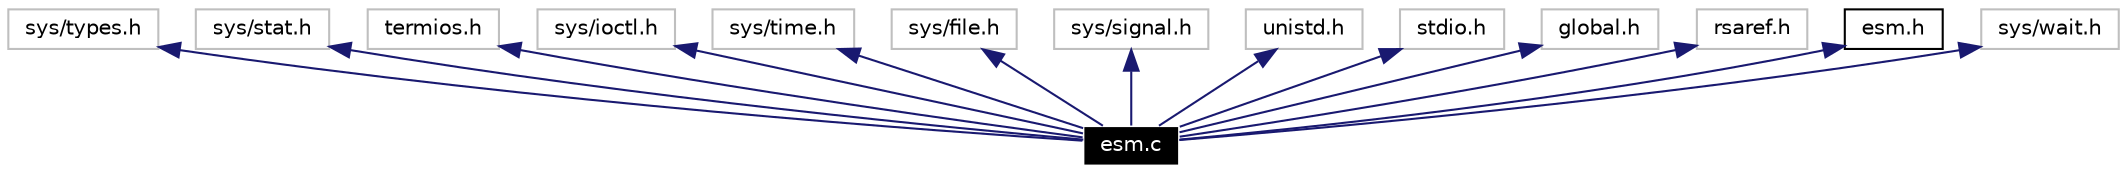 digraph G
{
  edge [fontname="Helvetica",fontsize=10,labelfontname="Helvetica",labelfontsize=10];
  node [fontname="Helvetica",fontsize=10,shape=record];
  Node227 [label="esm.c",height=0.2,width=0.4,color="white", fillcolor="black", style="filled" fontcolor="white"];
  Node228 -> Node227 [dir=back,color="midnightblue",fontsize=10,style="solid",fontname="Helvetica"];
  Node228 [label="sys/types.h",height=0.2,width=0.4,color="grey75"];
  Node229 -> Node227 [dir=back,color="midnightblue",fontsize=10,style="solid",fontname="Helvetica"];
  Node229 [label="sys/stat.h",height=0.2,width=0.4,color="grey75"];
  Node230 -> Node227 [dir=back,color="midnightblue",fontsize=10,style="solid",fontname="Helvetica"];
  Node230 [label="termios.h",height=0.2,width=0.4,color="grey75"];
  Node231 -> Node227 [dir=back,color="midnightblue",fontsize=10,style="solid",fontname="Helvetica"];
  Node231 [label="sys/ioctl.h",height=0.2,width=0.4,color="grey75"];
  Node232 -> Node227 [dir=back,color="midnightblue",fontsize=10,style="solid",fontname="Helvetica"];
  Node232 [label="sys/time.h",height=0.2,width=0.4,color="grey75"];
  Node233 -> Node227 [dir=back,color="midnightblue",fontsize=10,style="solid",fontname="Helvetica"];
  Node233 [label="sys/file.h",height=0.2,width=0.4,color="grey75"];
  Node234 -> Node227 [dir=back,color="midnightblue",fontsize=10,style="solid",fontname="Helvetica"];
  Node234 [label="sys/signal.h",height=0.2,width=0.4,color="grey75"];
  Node235 -> Node227 [dir=back,color="midnightblue",fontsize=10,style="solid",fontname="Helvetica"];
  Node235 [label="unistd.h",height=0.2,width=0.4,color="grey75"];
  Node236 -> Node227 [dir=back,color="midnightblue",fontsize=10,style="solid",fontname="Helvetica"];
  Node236 [label="stdio.h",height=0.2,width=0.4,color="grey75"];
  Node237 -> Node227 [dir=back,color="midnightblue",fontsize=10,style="solid",fontname="Helvetica"];
  Node237 [label="global.h",height=0.2,width=0.4,color="grey75"];
  Node238 -> Node227 [dir=back,color="midnightblue",fontsize=10,style="solid",fontname="Helvetica"];
  Node238 [label="rsaref.h",height=0.2,width=0.4,color="grey75"];
  Node239 -> Node227 [dir=back,color="midnightblue",fontsize=10,style="solid",fontname="Helvetica"];
  Node239 [label="esm.h",height=0.2,width=0.4,color="black",URL="$esm_8h.html"];
  Node240 -> Node227 [dir=back,color="midnightblue",fontsize=10,style="solid",fontname="Helvetica"];
  Node240 [label="sys/wait.h",height=0.2,width=0.4,color="grey75"];
}
